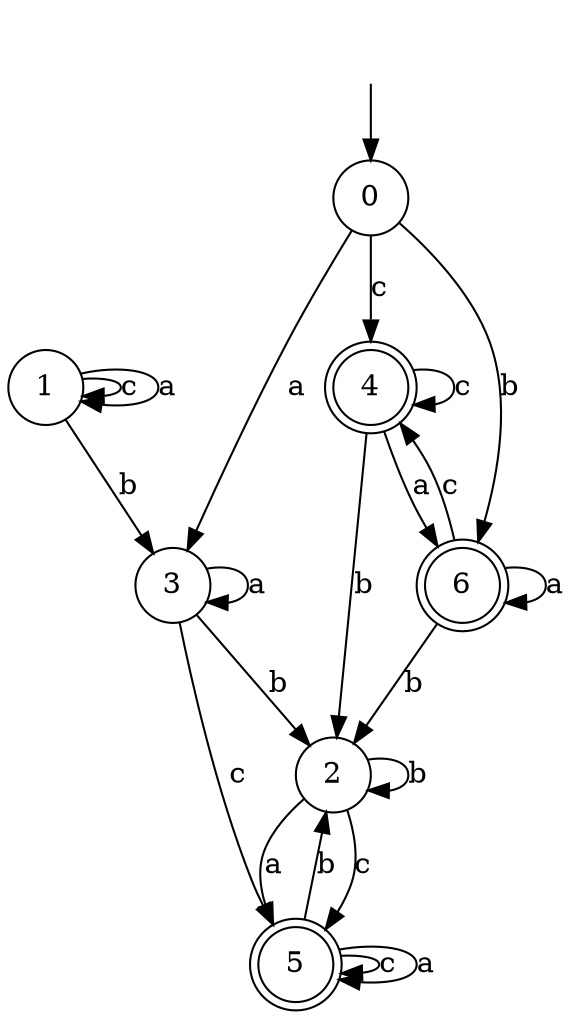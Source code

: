 digraph g {
__start [label=""shape=none]
	0[shape="circle" label="0"]
	1[shape="circle" label="1"]
	2[shape="circle" label="2"]
	3[shape="circle" label="3"]
	4[shape="doublecircle" label="4"]
	5[shape="doublecircle" label="5"]
	6[shape="doublecircle" label="6"]
__start -> 0
	0->4 [label="c"]
	0->3 [label="a"]
	0->6 [label="b"]
	1->1 [label="c"]
	1->1 [label="a"]
	1->3 [label="b"]
	2->5 [label="c"]
	2->5 [label="a"]
	2->2 [label="b"]
	3->5 [label="c"]
	3->3 [label="a"]
	3->2 [label="b"]
	4->4 [label="c"]
	4->6 [label="a"]
	4->2 [label="b"]
	5->5 [label="c"]
	5->5 [label="a"]
	5->2 [label="b"]
	6->4 [label="c"]
	6->6 [label="a"]
	6->2 [label="b"]
}